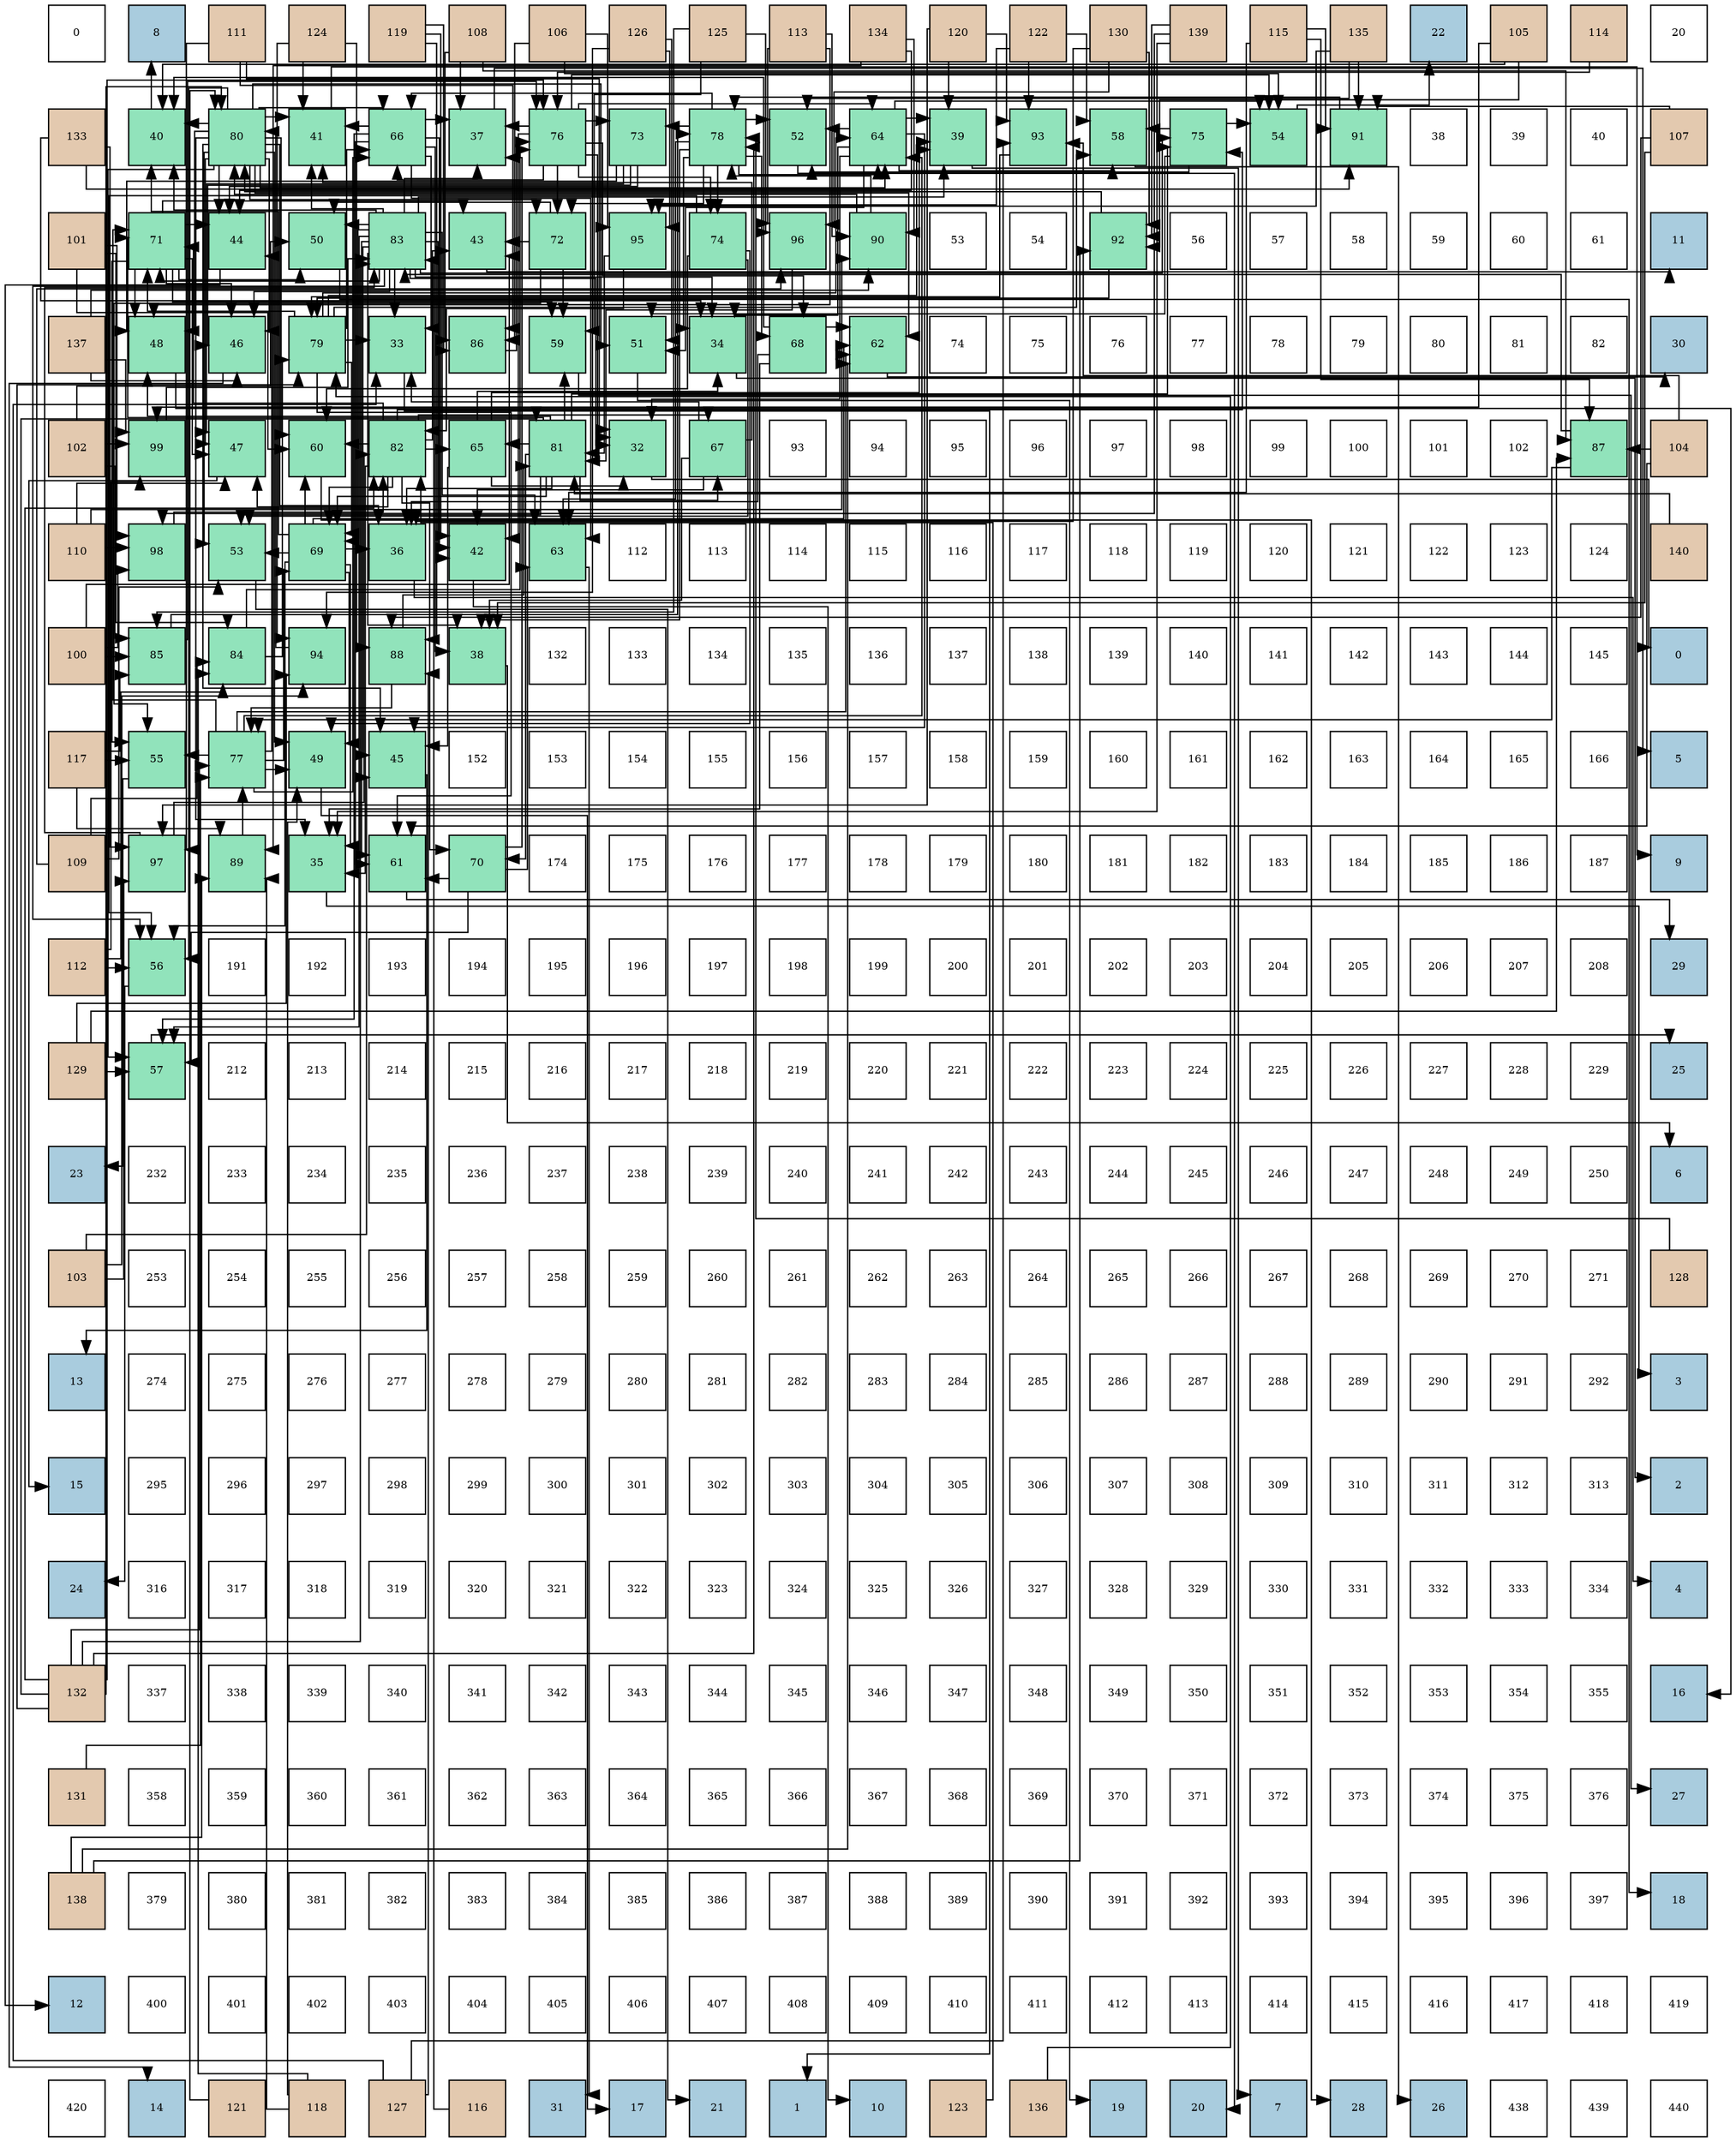 digraph layout{
 rankdir=TB;
 splines=ortho;
 node [style=filled shape=square fixedsize=true width=0.6];
0[label="0", fontsize=8, fillcolor="#ffffff"];
1[label="8", fontsize=8, fillcolor="#a9ccde"];
2[label="111", fontsize=8, fillcolor="#e3c9af"];
3[label="124", fontsize=8, fillcolor="#e3c9af"];
4[label="119", fontsize=8, fillcolor="#e3c9af"];
5[label="108", fontsize=8, fillcolor="#e3c9af"];
6[label="106", fontsize=8, fillcolor="#e3c9af"];
7[label="126", fontsize=8, fillcolor="#e3c9af"];
8[label="125", fontsize=8, fillcolor="#e3c9af"];
9[label="113", fontsize=8, fillcolor="#e3c9af"];
10[label="134", fontsize=8, fillcolor="#e3c9af"];
11[label="120", fontsize=8, fillcolor="#e3c9af"];
12[label="122", fontsize=8, fillcolor="#e3c9af"];
13[label="130", fontsize=8, fillcolor="#e3c9af"];
14[label="139", fontsize=8, fillcolor="#e3c9af"];
15[label="115", fontsize=8, fillcolor="#e3c9af"];
16[label="135", fontsize=8, fillcolor="#e3c9af"];
17[label="22", fontsize=8, fillcolor="#a9ccde"];
18[label="105", fontsize=8, fillcolor="#e3c9af"];
19[label="114", fontsize=8, fillcolor="#e3c9af"];
20[label="20", fontsize=8, fillcolor="#ffffff"];
21[label="133", fontsize=8, fillcolor="#e3c9af"];
22[label="40", fontsize=8, fillcolor="#91e3bb"];
23[label="80", fontsize=8, fillcolor="#91e3bb"];
24[label="41", fontsize=8, fillcolor="#91e3bb"];
25[label="66", fontsize=8, fillcolor="#91e3bb"];
26[label="37", fontsize=8, fillcolor="#91e3bb"];
27[label="76", fontsize=8, fillcolor="#91e3bb"];
28[label="73", fontsize=8, fillcolor="#91e3bb"];
29[label="78", fontsize=8, fillcolor="#91e3bb"];
30[label="52", fontsize=8, fillcolor="#91e3bb"];
31[label="64", fontsize=8, fillcolor="#91e3bb"];
32[label="39", fontsize=8, fillcolor="#91e3bb"];
33[label="93", fontsize=8, fillcolor="#91e3bb"];
34[label="58", fontsize=8, fillcolor="#91e3bb"];
35[label="75", fontsize=8, fillcolor="#91e3bb"];
36[label="54", fontsize=8, fillcolor="#91e3bb"];
37[label="91", fontsize=8, fillcolor="#91e3bb"];
38[label="38", fontsize=8, fillcolor="#ffffff"];
39[label="39", fontsize=8, fillcolor="#ffffff"];
40[label="40", fontsize=8, fillcolor="#ffffff"];
41[label="107", fontsize=8, fillcolor="#e3c9af"];
42[label="101", fontsize=8, fillcolor="#e3c9af"];
43[label="71", fontsize=8, fillcolor="#91e3bb"];
44[label="44", fontsize=8, fillcolor="#91e3bb"];
45[label="50", fontsize=8, fillcolor="#91e3bb"];
46[label="83", fontsize=8, fillcolor="#91e3bb"];
47[label="43", fontsize=8, fillcolor="#91e3bb"];
48[label="72", fontsize=8, fillcolor="#91e3bb"];
49[label="95", fontsize=8, fillcolor="#91e3bb"];
50[label="74", fontsize=8, fillcolor="#91e3bb"];
51[label="96", fontsize=8, fillcolor="#91e3bb"];
52[label="90", fontsize=8, fillcolor="#91e3bb"];
53[label="53", fontsize=8, fillcolor="#ffffff"];
54[label="54", fontsize=8, fillcolor="#ffffff"];
55[label="92", fontsize=8, fillcolor="#91e3bb"];
56[label="56", fontsize=8, fillcolor="#ffffff"];
57[label="57", fontsize=8, fillcolor="#ffffff"];
58[label="58", fontsize=8, fillcolor="#ffffff"];
59[label="59", fontsize=8, fillcolor="#ffffff"];
60[label="60", fontsize=8, fillcolor="#ffffff"];
61[label="61", fontsize=8, fillcolor="#ffffff"];
62[label="11", fontsize=8, fillcolor="#a9ccde"];
63[label="137", fontsize=8, fillcolor="#e3c9af"];
64[label="48", fontsize=8, fillcolor="#91e3bb"];
65[label="46", fontsize=8, fillcolor="#91e3bb"];
66[label="79", fontsize=8, fillcolor="#91e3bb"];
67[label="33", fontsize=8, fillcolor="#91e3bb"];
68[label="86", fontsize=8, fillcolor="#91e3bb"];
69[label="59", fontsize=8, fillcolor="#91e3bb"];
70[label="51", fontsize=8, fillcolor="#91e3bb"];
71[label="34", fontsize=8, fillcolor="#91e3bb"];
72[label="68", fontsize=8, fillcolor="#91e3bb"];
73[label="62", fontsize=8, fillcolor="#91e3bb"];
74[label="74", fontsize=8, fillcolor="#ffffff"];
75[label="75", fontsize=8, fillcolor="#ffffff"];
76[label="76", fontsize=8, fillcolor="#ffffff"];
77[label="77", fontsize=8, fillcolor="#ffffff"];
78[label="78", fontsize=8, fillcolor="#ffffff"];
79[label="79", fontsize=8, fillcolor="#ffffff"];
80[label="80", fontsize=8, fillcolor="#ffffff"];
81[label="81", fontsize=8, fillcolor="#ffffff"];
82[label="82", fontsize=8, fillcolor="#ffffff"];
83[label="30", fontsize=8, fillcolor="#a9ccde"];
84[label="102", fontsize=8, fillcolor="#e3c9af"];
85[label="99", fontsize=8, fillcolor="#91e3bb"];
86[label="47", fontsize=8, fillcolor="#91e3bb"];
87[label="60", fontsize=8, fillcolor="#91e3bb"];
88[label="82", fontsize=8, fillcolor="#91e3bb"];
89[label="65", fontsize=8, fillcolor="#91e3bb"];
90[label="81", fontsize=8, fillcolor="#91e3bb"];
91[label="32", fontsize=8, fillcolor="#91e3bb"];
92[label="67", fontsize=8, fillcolor="#91e3bb"];
93[label="93", fontsize=8, fillcolor="#ffffff"];
94[label="94", fontsize=8, fillcolor="#ffffff"];
95[label="95", fontsize=8, fillcolor="#ffffff"];
96[label="96", fontsize=8, fillcolor="#ffffff"];
97[label="97", fontsize=8, fillcolor="#ffffff"];
98[label="98", fontsize=8, fillcolor="#ffffff"];
99[label="99", fontsize=8, fillcolor="#ffffff"];
100[label="100", fontsize=8, fillcolor="#ffffff"];
101[label="101", fontsize=8, fillcolor="#ffffff"];
102[label="102", fontsize=8, fillcolor="#ffffff"];
103[label="87", fontsize=8, fillcolor="#91e3bb"];
104[label="104", fontsize=8, fillcolor="#e3c9af"];
105[label="110", fontsize=8, fillcolor="#e3c9af"];
106[label="98", fontsize=8, fillcolor="#91e3bb"];
107[label="53", fontsize=8, fillcolor="#91e3bb"];
108[label="69", fontsize=8, fillcolor="#91e3bb"];
109[label="36", fontsize=8, fillcolor="#91e3bb"];
110[label="42", fontsize=8, fillcolor="#91e3bb"];
111[label="63", fontsize=8, fillcolor="#91e3bb"];
112[label="112", fontsize=8, fillcolor="#ffffff"];
113[label="113", fontsize=8, fillcolor="#ffffff"];
114[label="114", fontsize=8, fillcolor="#ffffff"];
115[label="115", fontsize=8, fillcolor="#ffffff"];
116[label="116", fontsize=8, fillcolor="#ffffff"];
117[label="117", fontsize=8, fillcolor="#ffffff"];
118[label="118", fontsize=8, fillcolor="#ffffff"];
119[label="119", fontsize=8, fillcolor="#ffffff"];
120[label="120", fontsize=8, fillcolor="#ffffff"];
121[label="121", fontsize=8, fillcolor="#ffffff"];
122[label="122", fontsize=8, fillcolor="#ffffff"];
123[label="123", fontsize=8, fillcolor="#ffffff"];
124[label="124", fontsize=8, fillcolor="#ffffff"];
125[label="140", fontsize=8, fillcolor="#e3c9af"];
126[label="100", fontsize=8, fillcolor="#e3c9af"];
127[label="85", fontsize=8, fillcolor="#91e3bb"];
128[label="84", fontsize=8, fillcolor="#91e3bb"];
129[label="94", fontsize=8, fillcolor="#91e3bb"];
130[label="88", fontsize=8, fillcolor="#91e3bb"];
131[label="38", fontsize=8, fillcolor="#91e3bb"];
132[label="132", fontsize=8, fillcolor="#ffffff"];
133[label="133", fontsize=8, fillcolor="#ffffff"];
134[label="134", fontsize=8, fillcolor="#ffffff"];
135[label="135", fontsize=8, fillcolor="#ffffff"];
136[label="136", fontsize=8, fillcolor="#ffffff"];
137[label="137", fontsize=8, fillcolor="#ffffff"];
138[label="138", fontsize=8, fillcolor="#ffffff"];
139[label="139", fontsize=8, fillcolor="#ffffff"];
140[label="140", fontsize=8, fillcolor="#ffffff"];
141[label="141", fontsize=8, fillcolor="#ffffff"];
142[label="142", fontsize=8, fillcolor="#ffffff"];
143[label="143", fontsize=8, fillcolor="#ffffff"];
144[label="144", fontsize=8, fillcolor="#ffffff"];
145[label="145", fontsize=8, fillcolor="#ffffff"];
146[label="0", fontsize=8, fillcolor="#a9ccde"];
147[label="117", fontsize=8, fillcolor="#e3c9af"];
148[label="55", fontsize=8, fillcolor="#91e3bb"];
149[label="77", fontsize=8, fillcolor="#91e3bb"];
150[label="49", fontsize=8, fillcolor="#91e3bb"];
151[label="45", fontsize=8, fillcolor="#91e3bb"];
152[label="152", fontsize=8, fillcolor="#ffffff"];
153[label="153", fontsize=8, fillcolor="#ffffff"];
154[label="154", fontsize=8, fillcolor="#ffffff"];
155[label="155", fontsize=8, fillcolor="#ffffff"];
156[label="156", fontsize=8, fillcolor="#ffffff"];
157[label="157", fontsize=8, fillcolor="#ffffff"];
158[label="158", fontsize=8, fillcolor="#ffffff"];
159[label="159", fontsize=8, fillcolor="#ffffff"];
160[label="160", fontsize=8, fillcolor="#ffffff"];
161[label="161", fontsize=8, fillcolor="#ffffff"];
162[label="162", fontsize=8, fillcolor="#ffffff"];
163[label="163", fontsize=8, fillcolor="#ffffff"];
164[label="164", fontsize=8, fillcolor="#ffffff"];
165[label="165", fontsize=8, fillcolor="#ffffff"];
166[label="166", fontsize=8, fillcolor="#ffffff"];
167[label="5", fontsize=8, fillcolor="#a9ccde"];
168[label="109", fontsize=8, fillcolor="#e3c9af"];
169[label="97", fontsize=8, fillcolor="#91e3bb"];
170[label="89", fontsize=8, fillcolor="#91e3bb"];
171[label="35", fontsize=8, fillcolor="#91e3bb"];
172[label="61", fontsize=8, fillcolor="#91e3bb"];
173[label="70", fontsize=8, fillcolor="#91e3bb"];
174[label="174", fontsize=8, fillcolor="#ffffff"];
175[label="175", fontsize=8, fillcolor="#ffffff"];
176[label="176", fontsize=8, fillcolor="#ffffff"];
177[label="177", fontsize=8, fillcolor="#ffffff"];
178[label="178", fontsize=8, fillcolor="#ffffff"];
179[label="179", fontsize=8, fillcolor="#ffffff"];
180[label="180", fontsize=8, fillcolor="#ffffff"];
181[label="181", fontsize=8, fillcolor="#ffffff"];
182[label="182", fontsize=8, fillcolor="#ffffff"];
183[label="183", fontsize=8, fillcolor="#ffffff"];
184[label="184", fontsize=8, fillcolor="#ffffff"];
185[label="185", fontsize=8, fillcolor="#ffffff"];
186[label="186", fontsize=8, fillcolor="#ffffff"];
187[label="187", fontsize=8, fillcolor="#ffffff"];
188[label="9", fontsize=8, fillcolor="#a9ccde"];
189[label="112", fontsize=8, fillcolor="#e3c9af"];
190[label="56", fontsize=8, fillcolor="#91e3bb"];
191[label="191", fontsize=8, fillcolor="#ffffff"];
192[label="192", fontsize=8, fillcolor="#ffffff"];
193[label="193", fontsize=8, fillcolor="#ffffff"];
194[label="194", fontsize=8, fillcolor="#ffffff"];
195[label="195", fontsize=8, fillcolor="#ffffff"];
196[label="196", fontsize=8, fillcolor="#ffffff"];
197[label="197", fontsize=8, fillcolor="#ffffff"];
198[label="198", fontsize=8, fillcolor="#ffffff"];
199[label="199", fontsize=8, fillcolor="#ffffff"];
200[label="200", fontsize=8, fillcolor="#ffffff"];
201[label="201", fontsize=8, fillcolor="#ffffff"];
202[label="202", fontsize=8, fillcolor="#ffffff"];
203[label="203", fontsize=8, fillcolor="#ffffff"];
204[label="204", fontsize=8, fillcolor="#ffffff"];
205[label="205", fontsize=8, fillcolor="#ffffff"];
206[label="206", fontsize=8, fillcolor="#ffffff"];
207[label="207", fontsize=8, fillcolor="#ffffff"];
208[label="208", fontsize=8, fillcolor="#ffffff"];
209[label="29", fontsize=8, fillcolor="#a9ccde"];
210[label="129", fontsize=8, fillcolor="#e3c9af"];
211[label="57", fontsize=8, fillcolor="#91e3bb"];
212[label="212", fontsize=8, fillcolor="#ffffff"];
213[label="213", fontsize=8, fillcolor="#ffffff"];
214[label="214", fontsize=8, fillcolor="#ffffff"];
215[label="215", fontsize=8, fillcolor="#ffffff"];
216[label="216", fontsize=8, fillcolor="#ffffff"];
217[label="217", fontsize=8, fillcolor="#ffffff"];
218[label="218", fontsize=8, fillcolor="#ffffff"];
219[label="219", fontsize=8, fillcolor="#ffffff"];
220[label="220", fontsize=8, fillcolor="#ffffff"];
221[label="221", fontsize=8, fillcolor="#ffffff"];
222[label="222", fontsize=8, fillcolor="#ffffff"];
223[label="223", fontsize=8, fillcolor="#ffffff"];
224[label="224", fontsize=8, fillcolor="#ffffff"];
225[label="225", fontsize=8, fillcolor="#ffffff"];
226[label="226", fontsize=8, fillcolor="#ffffff"];
227[label="227", fontsize=8, fillcolor="#ffffff"];
228[label="228", fontsize=8, fillcolor="#ffffff"];
229[label="229", fontsize=8, fillcolor="#ffffff"];
230[label="25", fontsize=8, fillcolor="#a9ccde"];
231[label="23", fontsize=8, fillcolor="#a9ccde"];
232[label="232", fontsize=8, fillcolor="#ffffff"];
233[label="233", fontsize=8, fillcolor="#ffffff"];
234[label="234", fontsize=8, fillcolor="#ffffff"];
235[label="235", fontsize=8, fillcolor="#ffffff"];
236[label="236", fontsize=8, fillcolor="#ffffff"];
237[label="237", fontsize=8, fillcolor="#ffffff"];
238[label="238", fontsize=8, fillcolor="#ffffff"];
239[label="239", fontsize=8, fillcolor="#ffffff"];
240[label="240", fontsize=8, fillcolor="#ffffff"];
241[label="241", fontsize=8, fillcolor="#ffffff"];
242[label="242", fontsize=8, fillcolor="#ffffff"];
243[label="243", fontsize=8, fillcolor="#ffffff"];
244[label="244", fontsize=8, fillcolor="#ffffff"];
245[label="245", fontsize=8, fillcolor="#ffffff"];
246[label="246", fontsize=8, fillcolor="#ffffff"];
247[label="247", fontsize=8, fillcolor="#ffffff"];
248[label="248", fontsize=8, fillcolor="#ffffff"];
249[label="249", fontsize=8, fillcolor="#ffffff"];
250[label="250", fontsize=8, fillcolor="#ffffff"];
251[label="6", fontsize=8, fillcolor="#a9ccde"];
252[label="103", fontsize=8, fillcolor="#e3c9af"];
253[label="253", fontsize=8, fillcolor="#ffffff"];
254[label="254", fontsize=8, fillcolor="#ffffff"];
255[label="255", fontsize=8, fillcolor="#ffffff"];
256[label="256", fontsize=8, fillcolor="#ffffff"];
257[label="257", fontsize=8, fillcolor="#ffffff"];
258[label="258", fontsize=8, fillcolor="#ffffff"];
259[label="259", fontsize=8, fillcolor="#ffffff"];
260[label="260", fontsize=8, fillcolor="#ffffff"];
261[label="261", fontsize=8, fillcolor="#ffffff"];
262[label="262", fontsize=8, fillcolor="#ffffff"];
263[label="263", fontsize=8, fillcolor="#ffffff"];
264[label="264", fontsize=8, fillcolor="#ffffff"];
265[label="265", fontsize=8, fillcolor="#ffffff"];
266[label="266", fontsize=8, fillcolor="#ffffff"];
267[label="267", fontsize=8, fillcolor="#ffffff"];
268[label="268", fontsize=8, fillcolor="#ffffff"];
269[label="269", fontsize=8, fillcolor="#ffffff"];
270[label="270", fontsize=8, fillcolor="#ffffff"];
271[label="271", fontsize=8, fillcolor="#ffffff"];
272[label="128", fontsize=8, fillcolor="#e3c9af"];
273[label="13", fontsize=8, fillcolor="#a9ccde"];
274[label="274", fontsize=8, fillcolor="#ffffff"];
275[label="275", fontsize=8, fillcolor="#ffffff"];
276[label="276", fontsize=8, fillcolor="#ffffff"];
277[label="277", fontsize=8, fillcolor="#ffffff"];
278[label="278", fontsize=8, fillcolor="#ffffff"];
279[label="279", fontsize=8, fillcolor="#ffffff"];
280[label="280", fontsize=8, fillcolor="#ffffff"];
281[label="281", fontsize=8, fillcolor="#ffffff"];
282[label="282", fontsize=8, fillcolor="#ffffff"];
283[label="283", fontsize=8, fillcolor="#ffffff"];
284[label="284", fontsize=8, fillcolor="#ffffff"];
285[label="285", fontsize=8, fillcolor="#ffffff"];
286[label="286", fontsize=8, fillcolor="#ffffff"];
287[label="287", fontsize=8, fillcolor="#ffffff"];
288[label="288", fontsize=8, fillcolor="#ffffff"];
289[label="289", fontsize=8, fillcolor="#ffffff"];
290[label="290", fontsize=8, fillcolor="#ffffff"];
291[label="291", fontsize=8, fillcolor="#ffffff"];
292[label="292", fontsize=8, fillcolor="#ffffff"];
293[label="3", fontsize=8, fillcolor="#a9ccde"];
294[label="15", fontsize=8, fillcolor="#a9ccde"];
295[label="295", fontsize=8, fillcolor="#ffffff"];
296[label="296", fontsize=8, fillcolor="#ffffff"];
297[label="297", fontsize=8, fillcolor="#ffffff"];
298[label="298", fontsize=8, fillcolor="#ffffff"];
299[label="299", fontsize=8, fillcolor="#ffffff"];
300[label="300", fontsize=8, fillcolor="#ffffff"];
301[label="301", fontsize=8, fillcolor="#ffffff"];
302[label="302", fontsize=8, fillcolor="#ffffff"];
303[label="303", fontsize=8, fillcolor="#ffffff"];
304[label="304", fontsize=8, fillcolor="#ffffff"];
305[label="305", fontsize=8, fillcolor="#ffffff"];
306[label="306", fontsize=8, fillcolor="#ffffff"];
307[label="307", fontsize=8, fillcolor="#ffffff"];
308[label="308", fontsize=8, fillcolor="#ffffff"];
309[label="309", fontsize=8, fillcolor="#ffffff"];
310[label="310", fontsize=8, fillcolor="#ffffff"];
311[label="311", fontsize=8, fillcolor="#ffffff"];
312[label="312", fontsize=8, fillcolor="#ffffff"];
313[label="313", fontsize=8, fillcolor="#ffffff"];
314[label="2", fontsize=8, fillcolor="#a9ccde"];
315[label="24", fontsize=8, fillcolor="#a9ccde"];
316[label="316", fontsize=8, fillcolor="#ffffff"];
317[label="317", fontsize=8, fillcolor="#ffffff"];
318[label="318", fontsize=8, fillcolor="#ffffff"];
319[label="319", fontsize=8, fillcolor="#ffffff"];
320[label="320", fontsize=8, fillcolor="#ffffff"];
321[label="321", fontsize=8, fillcolor="#ffffff"];
322[label="322", fontsize=8, fillcolor="#ffffff"];
323[label="323", fontsize=8, fillcolor="#ffffff"];
324[label="324", fontsize=8, fillcolor="#ffffff"];
325[label="325", fontsize=8, fillcolor="#ffffff"];
326[label="326", fontsize=8, fillcolor="#ffffff"];
327[label="327", fontsize=8, fillcolor="#ffffff"];
328[label="328", fontsize=8, fillcolor="#ffffff"];
329[label="329", fontsize=8, fillcolor="#ffffff"];
330[label="330", fontsize=8, fillcolor="#ffffff"];
331[label="331", fontsize=8, fillcolor="#ffffff"];
332[label="332", fontsize=8, fillcolor="#ffffff"];
333[label="333", fontsize=8, fillcolor="#ffffff"];
334[label="334", fontsize=8, fillcolor="#ffffff"];
335[label="4", fontsize=8, fillcolor="#a9ccde"];
336[label="132", fontsize=8, fillcolor="#e3c9af"];
337[label="337", fontsize=8, fillcolor="#ffffff"];
338[label="338", fontsize=8, fillcolor="#ffffff"];
339[label="339", fontsize=8, fillcolor="#ffffff"];
340[label="340", fontsize=8, fillcolor="#ffffff"];
341[label="341", fontsize=8, fillcolor="#ffffff"];
342[label="342", fontsize=8, fillcolor="#ffffff"];
343[label="343", fontsize=8, fillcolor="#ffffff"];
344[label="344", fontsize=8, fillcolor="#ffffff"];
345[label="345", fontsize=8, fillcolor="#ffffff"];
346[label="346", fontsize=8, fillcolor="#ffffff"];
347[label="347", fontsize=8, fillcolor="#ffffff"];
348[label="348", fontsize=8, fillcolor="#ffffff"];
349[label="349", fontsize=8, fillcolor="#ffffff"];
350[label="350", fontsize=8, fillcolor="#ffffff"];
351[label="351", fontsize=8, fillcolor="#ffffff"];
352[label="352", fontsize=8, fillcolor="#ffffff"];
353[label="353", fontsize=8, fillcolor="#ffffff"];
354[label="354", fontsize=8, fillcolor="#ffffff"];
355[label="355", fontsize=8, fillcolor="#ffffff"];
356[label="16", fontsize=8, fillcolor="#a9ccde"];
357[label="131", fontsize=8, fillcolor="#e3c9af"];
358[label="358", fontsize=8, fillcolor="#ffffff"];
359[label="359", fontsize=8, fillcolor="#ffffff"];
360[label="360", fontsize=8, fillcolor="#ffffff"];
361[label="361", fontsize=8, fillcolor="#ffffff"];
362[label="362", fontsize=8, fillcolor="#ffffff"];
363[label="363", fontsize=8, fillcolor="#ffffff"];
364[label="364", fontsize=8, fillcolor="#ffffff"];
365[label="365", fontsize=8, fillcolor="#ffffff"];
366[label="366", fontsize=8, fillcolor="#ffffff"];
367[label="367", fontsize=8, fillcolor="#ffffff"];
368[label="368", fontsize=8, fillcolor="#ffffff"];
369[label="369", fontsize=8, fillcolor="#ffffff"];
370[label="370", fontsize=8, fillcolor="#ffffff"];
371[label="371", fontsize=8, fillcolor="#ffffff"];
372[label="372", fontsize=8, fillcolor="#ffffff"];
373[label="373", fontsize=8, fillcolor="#ffffff"];
374[label="374", fontsize=8, fillcolor="#ffffff"];
375[label="375", fontsize=8, fillcolor="#ffffff"];
376[label="376", fontsize=8, fillcolor="#ffffff"];
377[label="27", fontsize=8, fillcolor="#a9ccde"];
378[label="138", fontsize=8, fillcolor="#e3c9af"];
379[label="379", fontsize=8, fillcolor="#ffffff"];
380[label="380", fontsize=8, fillcolor="#ffffff"];
381[label="381", fontsize=8, fillcolor="#ffffff"];
382[label="382", fontsize=8, fillcolor="#ffffff"];
383[label="383", fontsize=8, fillcolor="#ffffff"];
384[label="384", fontsize=8, fillcolor="#ffffff"];
385[label="385", fontsize=8, fillcolor="#ffffff"];
386[label="386", fontsize=8, fillcolor="#ffffff"];
387[label="387", fontsize=8, fillcolor="#ffffff"];
388[label="388", fontsize=8, fillcolor="#ffffff"];
389[label="389", fontsize=8, fillcolor="#ffffff"];
390[label="390", fontsize=8, fillcolor="#ffffff"];
391[label="391", fontsize=8, fillcolor="#ffffff"];
392[label="392", fontsize=8, fillcolor="#ffffff"];
393[label="393", fontsize=8, fillcolor="#ffffff"];
394[label="394", fontsize=8, fillcolor="#ffffff"];
395[label="395", fontsize=8, fillcolor="#ffffff"];
396[label="396", fontsize=8, fillcolor="#ffffff"];
397[label="397", fontsize=8, fillcolor="#ffffff"];
398[label="18", fontsize=8, fillcolor="#a9ccde"];
399[label="12", fontsize=8, fillcolor="#a9ccde"];
400[label="400", fontsize=8, fillcolor="#ffffff"];
401[label="401", fontsize=8, fillcolor="#ffffff"];
402[label="402", fontsize=8, fillcolor="#ffffff"];
403[label="403", fontsize=8, fillcolor="#ffffff"];
404[label="404", fontsize=8, fillcolor="#ffffff"];
405[label="405", fontsize=8, fillcolor="#ffffff"];
406[label="406", fontsize=8, fillcolor="#ffffff"];
407[label="407", fontsize=8, fillcolor="#ffffff"];
408[label="408", fontsize=8, fillcolor="#ffffff"];
409[label="409", fontsize=8, fillcolor="#ffffff"];
410[label="410", fontsize=8, fillcolor="#ffffff"];
411[label="411", fontsize=8, fillcolor="#ffffff"];
412[label="412", fontsize=8, fillcolor="#ffffff"];
413[label="413", fontsize=8, fillcolor="#ffffff"];
414[label="414", fontsize=8, fillcolor="#ffffff"];
415[label="415", fontsize=8, fillcolor="#ffffff"];
416[label="416", fontsize=8, fillcolor="#ffffff"];
417[label="417", fontsize=8, fillcolor="#ffffff"];
418[label="418", fontsize=8, fillcolor="#ffffff"];
419[label="419", fontsize=8, fillcolor="#ffffff"];
420[label="420", fontsize=8, fillcolor="#ffffff"];
421[label="14", fontsize=8, fillcolor="#a9ccde"];
422[label="121", fontsize=8, fillcolor="#e3c9af"];
423[label="118", fontsize=8, fillcolor="#e3c9af"];
424[label="127", fontsize=8, fillcolor="#e3c9af"];
425[label="116", fontsize=8, fillcolor="#e3c9af"];
426[label="31", fontsize=8, fillcolor="#a9ccde"];
427[label="17", fontsize=8, fillcolor="#a9ccde"];
428[label="21", fontsize=8, fillcolor="#a9ccde"];
429[label="1", fontsize=8, fillcolor="#a9ccde"];
430[label="10", fontsize=8, fillcolor="#a9ccde"];
431[label="123", fontsize=8, fillcolor="#e3c9af"];
432[label="136", fontsize=8, fillcolor="#e3c9af"];
433[label="19", fontsize=8, fillcolor="#a9ccde"];
434[label="20", fontsize=8, fillcolor="#a9ccde"];
435[label="7", fontsize=8, fillcolor="#a9ccde"];
436[label="28", fontsize=8, fillcolor="#a9ccde"];
437[label="26", fontsize=8, fillcolor="#a9ccde"];
438[label="438", fontsize=8, fillcolor="#ffffff"];
439[label="439", fontsize=8, fillcolor="#ffffff"];
440[label="440", fontsize=8, fillcolor="#ffffff"];
edge [constraint=false, style=vis];91 -> 146;
67 -> 429;
71 -> 314;
171 -> 293;
109 -> 335;
26 -> 167;
131 -> 251;
32 -> 435;
22 -> 1;
24 -> 188;
110 -> 430;
47 -> 62;
44 -> 399;
151 -> 273;
65 -> 421;
86 -> 294;
64 -> 356;
150 -> 427;
45 -> 398;
70 -> 433;
30 -> 434;
107 -> 428;
36 -> 17;
148 -> 231;
190 -> 315;
211 -> 230;
34 -> 437;
69 -> 377;
87 -> 436;
172 -> 209;
73 -> 83;
111 -> 426;
31 -> 91;
31 -> 71;
31 -> 32;
31 -> 151;
31 -> 70;
31 -> 30;
31 -> 36;
31 -> 34;
89 -> 91;
89 -> 71;
89 -> 32;
89 -> 151;
25 -> 67;
25 -> 26;
25 -> 131;
25 -> 24;
25 -> 110;
25 -> 211;
25 -> 172;
25 -> 111;
92 -> 67;
92 -> 131;
92 -> 24;
92 -> 110;
72 -> 171;
72 -> 109;
72 -> 22;
72 -> 73;
108 -> 171;
108 -> 109;
108 -> 22;
108 -> 150;
108 -> 107;
108 -> 190;
108 -> 87;
108 -> 73;
173 -> 26;
173 -> 211;
173 -> 172;
173 -> 111;
43 -> 47;
43 -> 44;
43 -> 65;
43 -> 86;
43 -> 64;
43 -> 45;
43 -> 148;
43 -> 69;
48 -> 47;
48 -> 45;
48 -> 148;
48 -> 69;
28 -> 44;
28 -> 65;
28 -> 86;
28 -> 64;
50 -> 150;
50 -> 107;
50 -> 190;
50 -> 87;
35 -> 70;
35 -> 30;
35 -> 36;
35 -> 34;
27 -> 91;
27 -> 26;
27 -> 110;
27 -> 36;
27 -> 31;
27 -> 25;
27 -> 72;
27 -> 48;
27 -> 28;
27 -> 50;
149 -> 44;
149 -> 150;
149 -> 148;
149 -> 73;
149 -> 31;
149 -> 25;
149 -> 108;
149 -> 43;
29 -> 71;
29 -> 131;
29 -> 30;
29 -> 111;
29 -> 31;
29 -> 25;
29 -> 72;
29 -> 48;
29 -> 28;
29 -> 50;
66 -> 67;
66 -> 32;
66 -> 34;
66 -> 172;
66 -> 31;
66 -> 25;
66 -> 108;
66 -> 43;
23 -> 171;
23 -> 109;
23 -> 22;
23 -> 24;
23 -> 44;
23 -> 151;
23 -> 65;
23 -> 86;
23 -> 64;
23 -> 150;
23 -> 70;
23 -> 107;
23 -> 190;
23 -> 211;
23 -> 87;
23 -> 73;
23 -> 31;
23 -> 25;
23 -> 48;
90 -> 109;
90 -> 64;
90 -> 107;
90 -> 69;
90 -> 89;
90 -> 92;
90 -> 108;
90 -> 173;
90 -> 43;
90 -> 35;
88 -> 171;
88 -> 47;
88 -> 86;
88 -> 87;
88 -> 89;
88 -> 92;
88 -> 108;
88 -> 173;
88 -> 43;
88 -> 35;
46 -> 91;
46 -> 67;
46 -> 71;
46 -> 26;
46 -> 131;
46 -> 32;
46 -> 22;
46 -> 24;
46 -> 110;
46 -> 151;
46 -> 65;
46 -> 45;
46 -> 190;
46 -> 211;
46 -> 172;
46 -> 111;
46 -> 108;
46 -> 43;
46 -> 35;
128 -> 27;
128 -> 66;
127 -> 27;
127 -> 29;
68 -> 27;
103 -> 149;
103 -> 46;
130 -> 149;
130 -> 90;
170 -> 149;
52 -> 29;
52 -> 23;
37 -> 29;
55 -> 66;
55 -> 23;
33 -> 66;
129 -> 23;
49 -> 90;
49 -> 88;
51 -> 90;
169 -> 88;
169 -> 46;
106 -> 88;
85 -> 46;
126 -> 47;
126 -> 127;
126 -> 106;
42 -> 87;
42 -> 128;
42 -> 106;
84 -> 45;
84 -> 127;
84 -> 85;
252 -> 151;
252 -> 129;
252 -> 169;
104 -> 172;
104 -> 103;
104 -> 33;
18 -> 22;
18 -> 55;
18 -> 85;
6 -> 36;
6 -> 68;
6 -> 49;
41 -> 131;
41 -> 130;
41 -> 37;
5 -> 26;
5 -> 68;
5 -> 103;
168 -> 107;
168 -> 128;
168 -> 51;
105 -> 86;
105 -> 52;
105 -> 106;
2 -> 91;
2 -> 68;
2 -> 169;
189 -> 190;
189 -> 128;
189 -> 85;
9 -> 64;
9 -> 52;
9 -> 51;
19 -> 27;
15 -> 111;
15 -> 103;
15 -> 37;
425 -> 46;
147 -> 148;
147 -> 127;
147 -> 170;
423 -> 150;
423 -> 128;
423 -> 170;
4 -> 110;
4 -> 68;
4 -> 130;
11 -> 32;
11 -> 33;
11 -> 169;
422 -> 23;
12 -> 34;
12 -> 33;
12 -> 49;
431 -> 88;
3 -> 24;
3 -> 130;
3 -> 129;
8 -> 69;
8 -> 127;
8 -> 51;
7 -> 70;
7 -> 129;
7 -> 49;
424 -> 67;
424 -> 130;
424 -> 33;
272 -> 29;
210 -> 211;
210 -> 103;
210 -> 129;
13 -> 109;
13 -> 55;
13 -> 51;
357 -> 149;
336 -> 27;
336 -> 149;
336 -> 29;
336 -> 66;
336 -> 23;
336 -> 90;
336 -> 88;
336 -> 46;
21 -> 71;
21 -> 37;
21 -> 169;
10 -> 44;
10 -> 170;
10 -> 52;
16 -> 30;
16 -> 37;
16 -> 49;
432 -> 66;
63 -> 65;
63 -> 52;
63 -> 85;
378 -> 73;
378 -> 170;
378 -> 55;
14 -> 171;
14 -> 55;
14 -> 106;
125 -> 90;
edge [constraint=true, style=invis];
0 -> 21 -> 42 -> 63 -> 84 -> 105 -> 126 -> 147 -> 168 -> 189 -> 210 -> 231 -> 252 -> 273 -> 294 -> 315 -> 336 -> 357 -> 378 -> 399 -> 420;
1 -> 22 -> 43 -> 64 -> 85 -> 106 -> 127 -> 148 -> 169 -> 190 -> 211 -> 232 -> 253 -> 274 -> 295 -> 316 -> 337 -> 358 -> 379 -> 400 -> 421;
2 -> 23 -> 44 -> 65 -> 86 -> 107 -> 128 -> 149 -> 170 -> 191 -> 212 -> 233 -> 254 -> 275 -> 296 -> 317 -> 338 -> 359 -> 380 -> 401 -> 422;
3 -> 24 -> 45 -> 66 -> 87 -> 108 -> 129 -> 150 -> 171 -> 192 -> 213 -> 234 -> 255 -> 276 -> 297 -> 318 -> 339 -> 360 -> 381 -> 402 -> 423;
4 -> 25 -> 46 -> 67 -> 88 -> 109 -> 130 -> 151 -> 172 -> 193 -> 214 -> 235 -> 256 -> 277 -> 298 -> 319 -> 340 -> 361 -> 382 -> 403 -> 424;
5 -> 26 -> 47 -> 68 -> 89 -> 110 -> 131 -> 152 -> 173 -> 194 -> 215 -> 236 -> 257 -> 278 -> 299 -> 320 -> 341 -> 362 -> 383 -> 404 -> 425;
6 -> 27 -> 48 -> 69 -> 90 -> 111 -> 132 -> 153 -> 174 -> 195 -> 216 -> 237 -> 258 -> 279 -> 300 -> 321 -> 342 -> 363 -> 384 -> 405 -> 426;
7 -> 28 -> 49 -> 70 -> 91 -> 112 -> 133 -> 154 -> 175 -> 196 -> 217 -> 238 -> 259 -> 280 -> 301 -> 322 -> 343 -> 364 -> 385 -> 406 -> 427;
8 -> 29 -> 50 -> 71 -> 92 -> 113 -> 134 -> 155 -> 176 -> 197 -> 218 -> 239 -> 260 -> 281 -> 302 -> 323 -> 344 -> 365 -> 386 -> 407 -> 428;
9 -> 30 -> 51 -> 72 -> 93 -> 114 -> 135 -> 156 -> 177 -> 198 -> 219 -> 240 -> 261 -> 282 -> 303 -> 324 -> 345 -> 366 -> 387 -> 408 -> 429;
10 -> 31 -> 52 -> 73 -> 94 -> 115 -> 136 -> 157 -> 178 -> 199 -> 220 -> 241 -> 262 -> 283 -> 304 -> 325 -> 346 -> 367 -> 388 -> 409 -> 430;
11 -> 32 -> 53 -> 74 -> 95 -> 116 -> 137 -> 158 -> 179 -> 200 -> 221 -> 242 -> 263 -> 284 -> 305 -> 326 -> 347 -> 368 -> 389 -> 410 -> 431;
12 -> 33 -> 54 -> 75 -> 96 -> 117 -> 138 -> 159 -> 180 -> 201 -> 222 -> 243 -> 264 -> 285 -> 306 -> 327 -> 348 -> 369 -> 390 -> 411 -> 432;
13 -> 34 -> 55 -> 76 -> 97 -> 118 -> 139 -> 160 -> 181 -> 202 -> 223 -> 244 -> 265 -> 286 -> 307 -> 328 -> 349 -> 370 -> 391 -> 412 -> 433;
14 -> 35 -> 56 -> 77 -> 98 -> 119 -> 140 -> 161 -> 182 -> 203 -> 224 -> 245 -> 266 -> 287 -> 308 -> 329 -> 350 -> 371 -> 392 -> 413 -> 434;
15 -> 36 -> 57 -> 78 -> 99 -> 120 -> 141 -> 162 -> 183 -> 204 -> 225 -> 246 -> 267 -> 288 -> 309 -> 330 -> 351 -> 372 -> 393 -> 414 -> 435;
16 -> 37 -> 58 -> 79 -> 100 -> 121 -> 142 -> 163 -> 184 -> 205 -> 226 -> 247 -> 268 -> 289 -> 310 -> 331 -> 352 -> 373 -> 394 -> 415 -> 436;
17 -> 38 -> 59 -> 80 -> 101 -> 122 -> 143 -> 164 -> 185 -> 206 -> 227 -> 248 -> 269 -> 290 -> 311 -> 332 -> 353 -> 374 -> 395 -> 416 -> 437;
18 -> 39 -> 60 -> 81 -> 102 -> 123 -> 144 -> 165 -> 186 -> 207 -> 228 -> 249 -> 270 -> 291 -> 312 -> 333 -> 354 -> 375 -> 396 -> 417 -> 438;
19 -> 40 -> 61 -> 82 -> 103 -> 124 -> 145 -> 166 -> 187 -> 208 -> 229 -> 250 -> 271 -> 292 -> 313 -> 334 -> 355 -> 376 -> 397 -> 418 -> 439;
20 -> 41 -> 62 -> 83 -> 104 -> 125 -> 146 -> 167 -> 188 -> 209 -> 230 -> 251 -> 272 -> 293 -> 314 -> 335 -> 356 -> 377 -> 398 -> 419 -> 440;
rank = same {0 -> 1 -> 2 -> 3 -> 4 -> 5 -> 6 -> 7 -> 8 -> 9 -> 10 -> 11 -> 12 -> 13 -> 14 -> 15 -> 16 -> 17 -> 18 -> 19 -> 20};
rank = same {21 -> 22 -> 23 -> 24 -> 25 -> 26 -> 27 -> 28 -> 29 -> 30 -> 31 -> 32 -> 33 -> 34 -> 35 -> 36 -> 37 -> 38 -> 39 -> 40 -> 41};
rank = same {42 -> 43 -> 44 -> 45 -> 46 -> 47 -> 48 -> 49 -> 50 -> 51 -> 52 -> 53 -> 54 -> 55 -> 56 -> 57 -> 58 -> 59 -> 60 -> 61 -> 62};
rank = same {63 -> 64 -> 65 -> 66 -> 67 -> 68 -> 69 -> 70 -> 71 -> 72 -> 73 -> 74 -> 75 -> 76 -> 77 -> 78 -> 79 -> 80 -> 81 -> 82 -> 83};
rank = same {84 -> 85 -> 86 -> 87 -> 88 -> 89 -> 90 -> 91 -> 92 -> 93 -> 94 -> 95 -> 96 -> 97 -> 98 -> 99 -> 100 -> 101 -> 102 -> 103 -> 104};
rank = same {105 -> 106 -> 107 -> 108 -> 109 -> 110 -> 111 -> 112 -> 113 -> 114 -> 115 -> 116 -> 117 -> 118 -> 119 -> 120 -> 121 -> 122 -> 123 -> 124 -> 125};
rank = same {126 -> 127 -> 128 -> 129 -> 130 -> 131 -> 132 -> 133 -> 134 -> 135 -> 136 -> 137 -> 138 -> 139 -> 140 -> 141 -> 142 -> 143 -> 144 -> 145 -> 146};
rank = same {147 -> 148 -> 149 -> 150 -> 151 -> 152 -> 153 -> 154 -> 155 -> 156 -> 157 -> 158 -> 159 -> 160 -> 161 -> 162 -> 163 -> 164 -> 165 -> 166 -> 167};
rank = same {168 -> 169 -> 170 -> 171 -> 172 -> 173 -> 174 -> 175 -> 176 -> 177 -> 178 -> 179 -> 180 -> 181 -> 182 -> 183 -> 184 -> 185 -> 186 -> 187 -> 188};
rank = same {189 -> 190 -> 191 -> 192 -> 193 -> 194 -> 195 -> 196 -> 197 -> 198 -> 199 -> 200 -> 201 -> 202 -> 203 -> 204 -> 205 -> 206 -> 207 -> 208 -> 209};
rank = same {210 -> 211 -> 212 -> 213 -> 214 -> 215 -> 216 -> 217 -> 218 -> 219 -> 220 -> 221 -> 222 -> 223 -> 224 -> 225 -> 226 -> 227 -> 228 -> 229 -> 230};
rank = same {231 -> 232 -> 233 -> 234 -> 235 -> 236 -> 237 -> 238 -> 239 -> 240 -> 241 -> 242 -> 243 -> 244 -> 245 -> 246 -> 247 -> 248 -> 249 -> 250 -> 251};
rank = same {252 -> 253 -> 254 -> 255 -> 256 -> 257 -> 258 -> 259 -> 260 -> 261 -> 262 -> 263 -> 264 -> 265 -> 266 -> 267 -> 268 -> 269 -> 270 -> 271 -> 272};
rank = same {273 -> 274 -> 275 -> 276 -> 277 -> 278 -> 279 -> 280 -> 281 -> 282 -> 283 -> 284 -> 285 -> 286 -> 287 -> 288 -> 289 -> 290 -> 291 -> 292 -> 293};
rank = same {294 -> 295 -> 296 -> 297 -> 298 -> 299 -> 300 -> 301 -> 302 -> 303 -> 304 -> 305 -> 306 -> 307 -> 308 -> 309 -> 310 -> 311 -> 312 -> 313 -> 314};
rank = same {315 -> 316 -> 317 -> 318 -> 319 -> 320 -> 321 -> 322 -> 323 -> 324 -> 325 -> 326 -> 327 -> 328 -> 329 -> 330 -> 331 -> 332 -> 333 -> 334 -> 335};
rank = same {336 -> 337 -> 338 -> 339 -> 340 -> 341 -> 342 -> 343 -> 344 -> 345 -> 346 -> 347 -> 348 -> 349 -> 350 -> 351 -> 352 -> 353 -> 354 -> 355 -> 356};
rank = same {357 -> 358 -> 359 -> 360 -> 361 -> 362 -> 363 -> 364 -> 365 -> 366 -> 367 -> 368 -> 369 -> 370 -> 371 -> 372 -> 373 -> 374 -> 375 -> 376 -> 377};
rank = same {378 -> 379 -> 380 -> 381 -> 382 -> 383 -> 384 -> 385 -> 386 -> 387 -> 388 -> 389 -> 390 -> 391 -> 392 -> 393 -> 394 -> 395 -> 396 -> 397 -> 398};
rank = same {399 -> 400 -> 401 -> 402 -> 403 -> 404 -> 405 -> 406 -> 407 -> 408 -> 409 -> 410 -> 411 -> 412 -> 413 -> 414 -> 415 -> 416 -> 417 -> 418 -> 419};
rank = same {420 -> 421 -> 422 -> 423 -> 424 -> 425 -> 426 -> 427 -> 428 -> 429 -> 430 -> 431 -> 432 -> 433 -> 434 -> 435 -> 436 -> 437 -> 438 -> 439 -> 440};
}